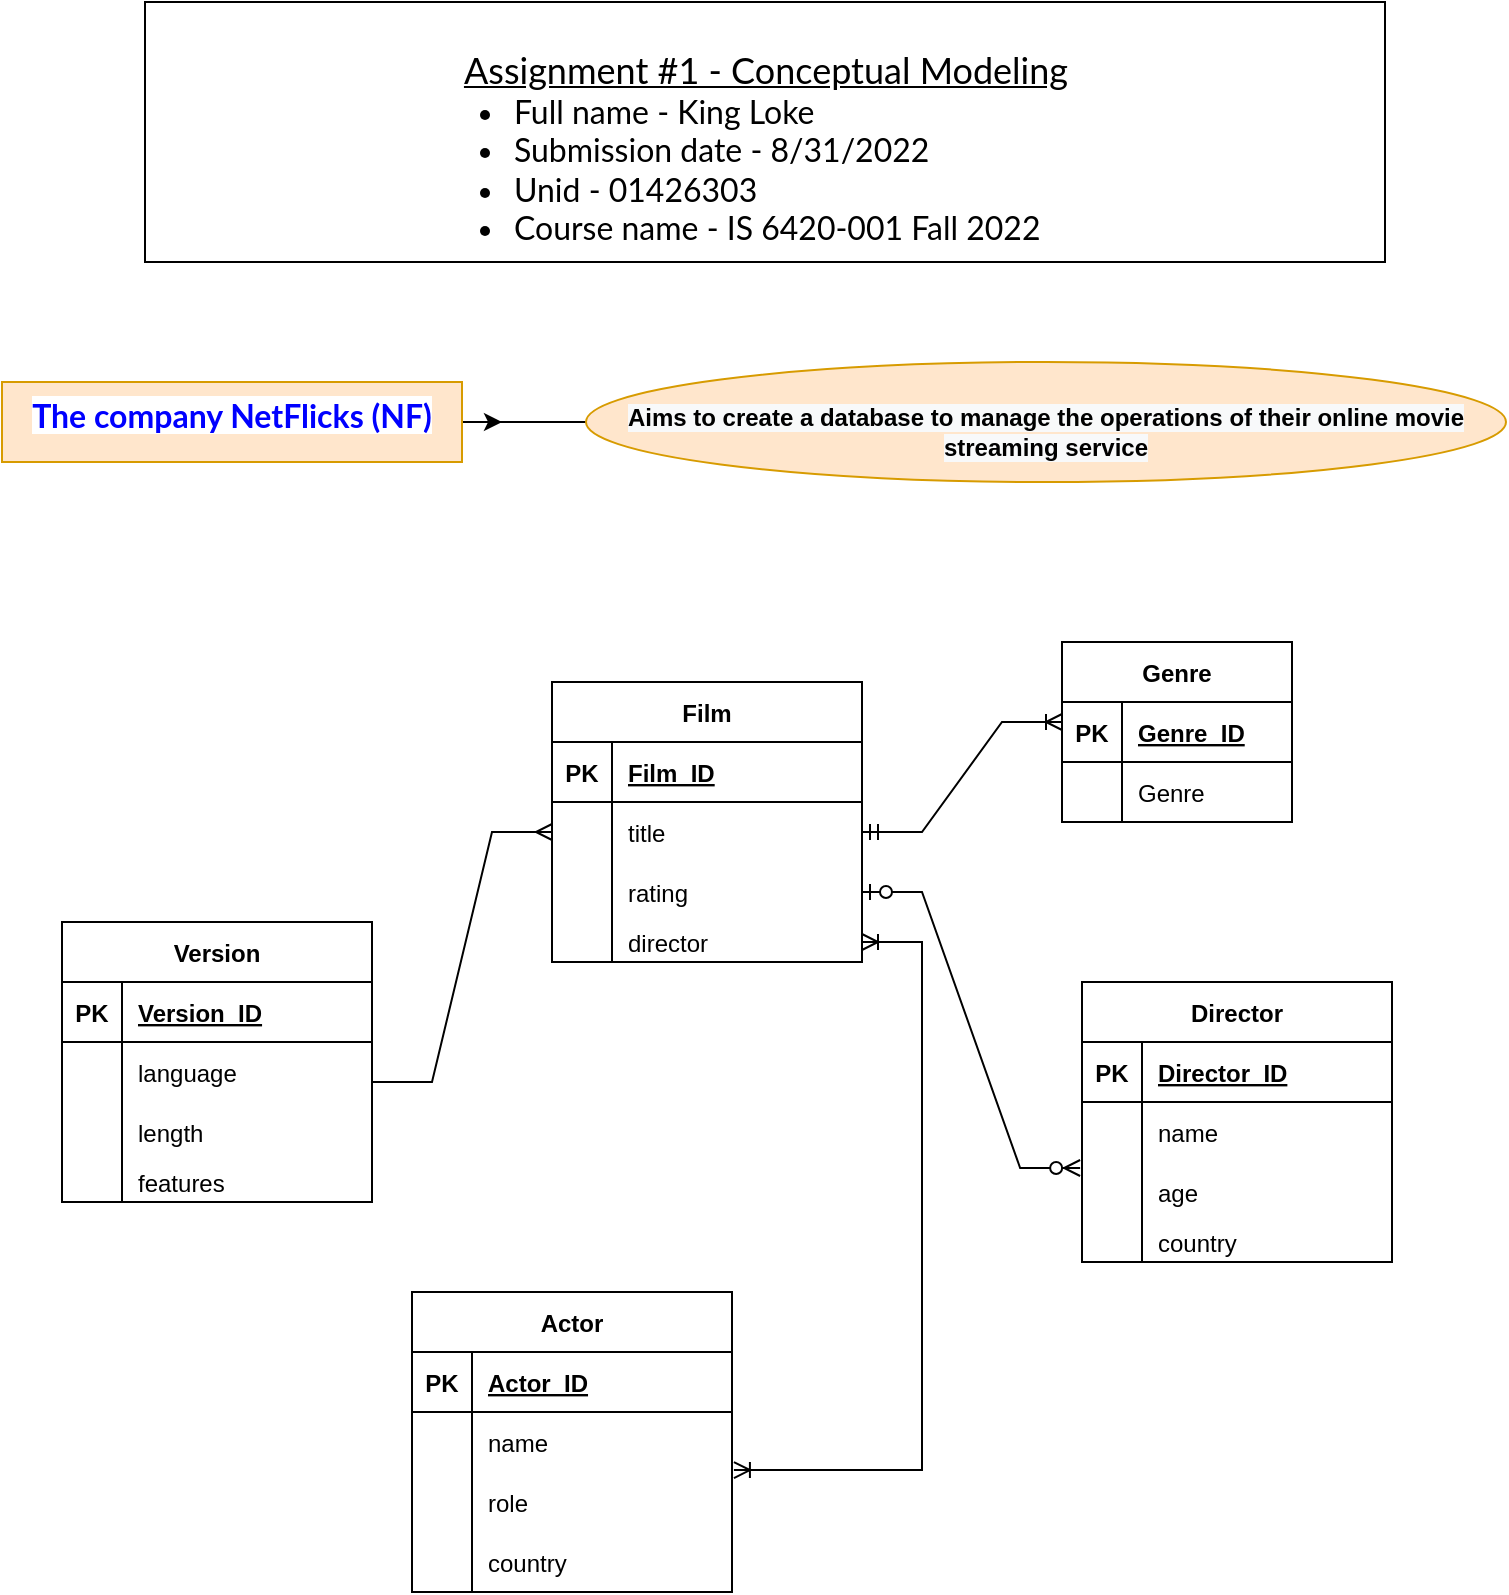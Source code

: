 <mxfile version="20.2.7" type="github">
  <diagram id="nLGwyhCtDAyRvd3ZR90I" name="Page-1">
    <mxGraphModel dx="1689" dy="831" grid="1" gridSize="10" guides="1" tooltips="1" connect="1" arrows="1" fold="1" page="1" pageScale="1" pageWidth="850" pageHeight="1100" math="0" shadow="0">
      <root>
        <mxCell id="0" />
        <mxCell id="1" parent="0" />
        <mxCell id="YkZ0qXxGM3phLDCoXLKF-1" value="Actor" style="shape=table;startSize=30;container=1;collapsible=1;childLayout=tableLayout;fixedRows=1;rowLines=0;fontStyle=1;align=center;resizeLast=1;" vertex="1" parent="1">
          <mxGeometry x="254" y="725" width="160" height="150" as="geometry" />
        </mxCell>
        <mxCell id="YkZ0qXxGM3phLDCoXLKF-2" value="" style="shape=tableRow;horizontal=0;startSize=0;swimlaneHead=0;swimlaneBody=0;fillColor=none;collapsible=0;dropTarget=0;points=[[0,0.5],[1,0.5]];portConstraint=eastwest;top=0;left=0;right=0;bottom=1;" vertex="1" parent="YkZ0qXxGM3phLDCoXLKF-1">
          <mxGeometry y="30" width="160" height="30" as="geometry" />
        </mxCell>
        <mxCell id="YkZ0qXxGM3phLDCoXLKF-3" value="PK" style="shape=partialRectangle;connectable=0;fillColor=none;top=0;left=0;bottom=0;right=0;fontStyle=1;overflow=hidden;" vertex="1" parent="YkZ0qXxGM3phLDCoXLKF-2">
          <mxGeometry width="30" height="30" as="geometry">
            <mxRectangle width="30" height="30" as="alternateBounds" />
          </mxGeometry>
        </mxCell>
        <mxCell id="YkZ0qXxGM3phLDCoXLKF-4" value="Actor_ID" style="shape=partialRectangle;connectable=0;fillColor=none;top=0;left=0;bottom=0;right=0;align=left;spacingLeft=6;fontStyle=5;overflow=hidden;" vertex="1" parent="YkZ0qXxGM3phLDCoXLKF-2">
          <mxGeometry x="30" width="130" height="30" as="geometry">
            <mxRectangle width="130" height="30" as="alternateBounds" />
          </mxGeometry>
        </mxCell>
        <mxCell id="YkZ0qXxGM3phLDCoXLKF-5" value="" style="shape=tableRow;horizontal=0;startSize=0;swimlaneHead=0;swimlaneBody=0;fillColor=none;collapsible=0;dropTarget=0;points=[[0,0.5],[1,0.5]];portConstraint=eastwest;top=0;left=0;right=0;bottom=0;" vertex="1" parent="YkZ0qXxGM3phLDCoXLKF-1">
          <mxGeometry y="60" width="160" height="30" as="geometry" />
        </mxCell>
        <mxCell id="YkZ0qXxGM3phLDCoXLKF-6" value="" style="shape=partialRectangle;connectable=0;fillColor=none;top=0;left=0;bottom=0;right=0;editable=1;overflow=hidden;" vertex="1" parent="YkZ0qXxGM3phLDCoXLKF-5">
          <mxGeometry width="30" height="30" as="geometry">
            <mxRectangle width="30" height="30" as="alternateBounds" />
          </mxGeometry>
        </mxCell>
        <mxCell id="YkZ0qXxGM3phLDCoXLKF-7" value="name" style="shape=partialRectangle;connectable=0;fillColor=none;top=0;left=0;bottom=0;right=0;align=left;spacingLeft=6;overflow=hidden;" vertex="1" parent="YkZ0qXxGM3phLDCoXLKF-5">
          <mxGeometry x="30" width="130" height="30" as="geometry">
            <mxRectangle width="130" height="30" as="alternateBounds" />
          </mxGeometry>
        </mxCell>
        <mxCell id="YkZ0qXxGM3phLDCoXLKF-8" value="" style="shape=tableRow;horizontal=0;startSize=0;swimlaneHead=0;swimlaneBody=0;fillColor=none;collapsible=0;dropTarget=0;points=[[0,0.5],[1,0.5]];portConstraint=eastwest;top=0;left=0;right=0;bottom=0;" vertex="1" parent="YkZ0qXxGM3phLDCoXLKF-1">
          <mxGeometry y="90" width="160" height="30" as="geometry" />
        </mxCell>
        <mxCell id="YkZ0qXxGM3phLDCoXLKF-9" value="" style="shape=partialRectangle;connectable=0;fillColor=none;top=0;left=0;bottom=0;right=0;editable=1;overflow=hidden;" vertex="1" parent="YkZ0qXxGM3phLDCoXLKF-8">
          <mxGeometry width="30" height="30" as="geometry">
            <mxRectangle width="30" height="30" as="alternateBounds" />
          </mxGeometry>
        </mxCell>
        <mxCell id="YkZ0qXxGM3phLDCoXLKF-10" value="role" style="shape=partialRectangle;connectable=0;fillColor=none;top=0;left=0;bottom=0;right=0;align=left;spacingLeft=6;overflow=hidden;" vertex="1" parent="YkZ0qXxGM3phLDCoXLKF-8">
          <mxGeometry x="30" width="130" height="30" as="geometry">
            <mxRectangle width="130" height="30" as="alternateBounds" />
          </mxGeometry>
        </mxCell>
        <mxCell id="YkZ0qXxGM3phLDCoXLKF-11" value="" style="shape=tableRow;horizontal=0;startSize=0;swimlaneHead=0;swimlaneBody=0;fillColor=none;collapsible=0;dropTarget=0;points=[[0,0.5],[1,0.5]];portConstraint=eastwest;top=0;left=0;right=0;bottom=0;" vertex="1" parent="YkZ0qXxGM3phLDCoXLKF-1">
          <mxGeometry y="120" width="160" height="30" as="geometry" />
        </mxCell>
        <mxCell id="YkZ0qXxGM3phLDCoXLKF-12" value="" style="shape=partialRectangle;connectable=0;fillColor=none;top=0;left=0;bottom=0;right=0;editable=1;overflow=hidden;" vertex="1" parent="YkZ0qXxGM3phLDCoXLKF-11">
          <mxGeometry width="30" height="30" as="geometry">
            <mxRectangle width="30" height="30" as="alternateBounds" />
          </mxGeometry>
        </mxCell>
        <mxCell id="YkZ0qXxGM3phLDCoXLKF-13" value="country" style="shape=partialRectangle;connectable=0;fillColor=none;top=0;left=0;bottom=0;right=0;align=left;spacingLeft=6;overflow=hidden;" vertex="1" parent="YkZ0qXxGM3phLDCoXLKF-11">
          <mxGeometry x="30" width="130" height="30" as="geometry">
            <mxRectangle width="130" height="30" as="alternateBounds" />
          </mxGeometry>
        </mxCell>
        <mxCell id="YkZ0qXxGM3phLDCoXLKF-16" value="" style="edgeStyle=orthogonalEdgeStyle;rounded=0;orthogonalLoop=1;jettySize=auto;html=1;" edge="1" parent="1" source="YkZ0qXxGM3phLDCoXLKF-14">
          <mxGeometry relative="1" as="geometry">
            <mxPoint x="299" y="290" as="targetPoint" />
          </mxGeometry>
        </mxCell>
        <mxCell id="YkZ0qXxGM3phLDCoXLKF-18" value="" style="edgeStyle=orthogonalEdgeStyle;rounded=0;orthogonalLoop=1;jettySize=auto;html=1;" edge="1" parent="1" source="YkZ0qXxGM3phLDCoXLKF-14">
          <mxGeometry relative="1" as="geometry">
            <mxPoint x="359" y="290" as="targetPoint" />
            <Array as="points">
              <mxPoint x="329" y="290" />
              <mxPoint x="329" y="290" />
            </Array>
          </mxGeometry>
        </mxCell>
        <mxCell id="YkZ0qXxGM3phLDCoXLKF-14" value="&lt;span style=&quot;font-family: &amp;quot;Lato Extended&amp;quot;, Lato, &amp;quot;Helvetica Neue&amp;quot;, Helvetica, Arial, sans-serif; font-size: 16px; font-style: normal; font-variant-ligatures: normal; font-variant-caps: normal; letter-spacing: normal; orphans: 2; text-indent: 0px; text-transform: none; widows: 2; word-spacing: 0px; -webkit-text-stroke-width: 0px; background-color: rgb(255, 255, 255); text-decoration-thickness: initial; text-decoration-style: initial; text-decoration-color: initial; float: none; display: inline !important;&quot;&gt;The company&amp;nbsp;&lt;/span&gt;&lt;span style=&quot;font-family: &amp;quot;Lato Extended&amp;quot;, Lato, &amp;quot;Helvetica Neue&amp;quot;, Helvetica, Arial, sans-serif; font-size: 16px; background-color: rgb(255, 255, 255);&quot;&gt;NetFlicks (NF)&lt;/span&gt;" style="text;whiteSpace=wrap;html=1;fillColor=#ffe6cc;strokeColor=#d79b00;align=center;fontStyle=1;fontColor=#0000FF;" vertex="1" parent="1">
          <mxGeometry x="49" y="270" width="230" height="40" as="geometry" />
        </mxCell>
        <mxCell id="YkZ0qXxGM3phLDCoXLKF-17" value="&#xa;&lt;span style=&quot;color: rgb(0, 0, 0); font-family: Helvetica; font-size: 12px; font-style: normal; font-variant-ligatures: normal; font-variant-caps: normal; letter-spacing: normal; orphans: 2; text-indent: 0px; text-transform: none; widows: 2; word-spacing: 0px; -webkit-text-stroke-width: 0px; background-color: rgb(248, 249, 250); text-decoration-thickness: initial; text-decoration-style: initial; text-decoration-color: initial; float: none; display: inline !important;&quot;&gt;Aims to create a database to manage the operations of their online movie streaming service&lt;/span&gt;&#xa;&#xa;" style="ellipse;whiteSpace=wrap;html=1;align=center;verticalAlign=top;fillColor=#ffe6cc;strokeColor=#d79b00;gradientColor=none;fontStyle=1" vertex="1" parent="1">
          <mxGeometry x="341" y="260" width="460" height="60" as="geometry" />
        </mxCell>
        <mxCell id="YkZ0qXxGM3phLDCoXLKF-59" value="Film" style="shape=table;startSize=30;container=1;collapsible=1;childLayout=tableLayout;fixedRows=1;rowLines=0;fontStyle=1;align=center;resizeLast=1;" vertex="1" parent="1">
          <mxGeometry x="324" y="420" width="155" height="140" as="geometry" />
        </mxCell>
        <mxCell id="YkZ0qXxGM3phLDCoXLKF-60" value="" style="shape=tableRow;horizontal=0;startSize=0;swimlaneHead=0;swimlaneBody=0;fillColor=none;collapsible=0;dropTarget=0;points=[[0,0.5],[1,0.5]];portConstraint=eastwest;top=0;left=0;right=0;bottom=1;" vertex="1" parent="YkZ0qXxGM3phLDCoXLKF-59">
          <mxGeometry y="30" width="155" height="30" as="geometry" />
        </mxCell>
        <mxCell id="YkZ0qXxGM3phLDCoXLKF-61" value="PK" style="shape=partialRectangle;connectable=0;fillColor=none;top=0;left=0;bottom=0;right=0;fontStyle=1;overflow=hidden;" vertex="1" parent="YkZ0qXxGM3phLDCoXLKF-60">
          <mxGeometry width="30" height="30" as="geometry">
            <mxRectangle width="30" height="30" as="alternateBounds" />
          </mxGeometry>
        </mxCell>
        <mxCell id="YkZ0qXxGM3phLDCoXLKF-62" value="Film_ID" style="shape=partialRectangle;connectable=0;fillColor=none;top=0;left=0;bottom=0;right=0;align=left;spacingLeft=6;fontStyle=5;overflow=hidden;" vertex="1" parent="YkZ0qXxGM3phLDCoXLKF-60">
          <mxGeometry x="30" width="125" height="30" as="geometry">
            <mxRectangle width="125" height="30" as="alternateBounds" />
          </mxGeometry>
        </mxCell>
        <mxCell id="YkZ0qXxGM3phLDCoXLKF-63" value="" style="shape=tableRow;horizontal=0;startSize=0;swimlaneHead=0;swimlaneBody=0;fillColor=none;collapsible=0;dropTarget=0;points=[[0,0.5],[1,0.5]];portConstraint=eastwest;top=0;left=0;right=0;bottom=0;" vertex="1" parent="YkZ0qXxGM3phLDCoXLKF-59">
          <mxGeometry y="60" width="155" height="30" as="geometry" />
        </mxCell>
        <mxCell id="YkZ0qXxGM3phLDCoXLKF-64" value="" style="shape=partialRectangle;connectable=0;fillColor=none;top=0;left=0;bottom=0;right=0;editable=1;overflow=hidden;" vertex="1" parent="YkZ0qXxGM3phLDCoXLKF-63">
          <mxGeometry width="30" height="30" as="geometry">
            <mxRectangle width="30" height="30" as="alternateBounds" />
          </mxGeometry>
        </mxCell>
        <mxCell id="YkZ0qXxGM3phLDCoXLKF-65" value="title" style="shape=partialRectangle;connectable=0;fillColor=none;top=0;left=0;bottom=0;right=0;align=left;spacingLeft=6;overflow=hidden;" vertex="1" parent="YkZ0qXxGM3phLDCoXLKF-63">
          <mxGeometry x="30" width="125" height="30" as="geometry">
            <mxRectangle width="125" height="30" as="alternateBounds" />
          </mxGeometry>
        </mxCell>
        <mxCell id="YkZ0qXxGM3phLDCoXLKF-66" value="" style="shape=tableRow;horizontal=0;startSize=0;swimlaneHead=0;swimlaneBody=0;fillColor=none;collapsible=0;dropTarget=0;points=[[0,0.5],[1,0.5]];portConstraint=eastwest;top=0;left=0;right=0;bottom=0;" vertex="1" parent="YkZ0qXxGM3phLDCoXLKF-59">
          <mxGeometry y="90" width="155" height="30" as="geometry" />
        </mxCell>
        <mxCell id="YkZ0qXxGM3phLDCoXLKF-67" value="" style="shape=partialRectangle;connectable=0;fillColor=none;top=0;left=0;bottom=0;right=0;editable=1;overflow=hidden;" vertex="1" parent="YkZ0qXxGM3phLDCoXLKF-66">
          <mxGeometry width="30" height="30" as="geometry">
            <mxRectangle width="30" height="30" as="alternateBounds" />
          </mxGeometry>
        </mxCell>
        <mxCell id="YkZ0qXxGM3phLDCoXLKF-68" value="rating" style="shape=partialRectangle;connectable=0;fillColor=none;top=0;left=0;bottom=0;right=0;align=left;spacingLeft=6;overflow=hidden;" vertex="1" parent="YkZ0qXxGM3phLDCoXLKF-66">
          <mxGeometry x="30" width="125" height="30" as="geometry">
            <mxRectangle width="125" height="30" as="alternateBounds" />
          </mxGeometry>
        </mxCell>
        <mxCell id="YkZ0qXxGM3phLDCoXLKF-69" value="" style="shape=tableRow;horizontal=0;startSize=0;swimlaneHead=0;swimlaneBody=0;fillColor=none;collapsible=0;dropTarget=0;points=[[0,0.5],[1,0.5]];portConstraint=eastwest;top=0;left=0;right=0;bottom=0;" vertex="1" parent="YkZ0qXxGM3phLDCoXLKF-59">
          <mxGeometry y="120" width="155" height="20" as="geometry" />
        </mxCell>
        <mxCell id="YkZ0qXxGM3phLDCoXLKF-70" value="" style="shape=partialRectangle;connectable=0;fillColor=none;top=0;left=0;bottom=0;right=0;editable=1;overflow=hidden;" vertex="1" parent="YkZ0qXxGM3phLDCoXLKF-69">
          <mxGeometry width="30" height="20" as="geometry">
            <mxRectangle width="30" height="20" as="alternateBounds" />
          </mxGeometry>
        </mxCell>
        <mxCell id="YkZ0qXxGM3phLDCoXLKF-71" value="director" style="shape=partialRectangle;connectable=0;fillColor=none;top=0;left=0;bottom=0;right=0;align=left;spacingLeft=6;overflow=hidden;" vertex="1" parent="YkZ0qXxGM3phLDCoXLKF-69">
          <mxGeometry x="30" width="125" height="20" as="geometry">
            <mxRectangle width="125" height="20" as="alternateBounds" />
          </mxGeometry>
        </mxCell>
        <mxCell id="YkZ0qXxGM3phLDCoXLKF-91" value="Genre" style="shape=table;startSize=30;container=1;collapsible=1;childLayout=tableLayout;fixedRows=1;rowLines=0;fontStyle=1;align=center;resizeLast=1;" vertex="1" parent="1">
          <mxGeometry x="579" y="400" width="115" height="90" as="geometry" />
        </mxCell>
        <mxCell id="YkZ0qXxGM3phLDCoXLKF-92" value="" style="shape=tableRow;horizontal=0;startSize=0;swimlaneHead=0;swimlaneBody=0;fillColor=none;collapsible=0;dropTarget=0;points=[[0,0.5],[1,0.5]];portConstraint=eastwest;top=0;left=0;right=0;bottom=1;" vertex="1" parent="YkZ0qXxGM3phLDCoXLKF-91">
          <mxGeometry y="30" width="115" height="30" as="geometry" />
        </mxCell>
        <mxCell id="YkZ0qXxGM3phLDCoXLKF-93" value="PK" style="shape=partialRectangle;connectable=0;fillColor=none;top=0;left=0;bottom=0;right=0;fontStyle=1;overflow=hidden;" vertex="1" parent="YkZ0qXxGM3phLDCoXLKF-92">
          <mxGeometry width="30" height="30" as="geometry">
            <mxRectangle width="30" height="30" as="alternateBounds" />
          </mxGeometry>
        </mxCell>
        <mxCell id="YkZ0qXxGM3phLDCoXLKF-94" value="Genre_ID" style="shape=partialRectangle;connectable=0;fillColor=none;top=0;left=0;bottom=0;right=0;align=left;spacingLeft=6;fontStyle=5;overflow=hidden;" vertex="1" parent="YkZ0qXxGM3phLDCoXLKF-92">
          <mxGeometry x="30" width="85" height="30" as="geometry">
            <mxRectangle width="85" height="30" as="alternateBounds" />
          </mxGeometry>
        </mxCell>
        <mxCell id="YkZ0qXxGM3phLDCoXLKF-95" value="" style="shape=tableRow;horizontal=0;startSize=0;swimlaneHead=0;swimlaneBody=0;fillColor=none;collapsible=0;dropTarget=0;points=[[0,0.5],[1,0.5]];portConstraint=eastwest;top=0;left=0;right=0;bottom=0;" vertex="1" parent="YkZ0qXxGM3phLDCoXLKF-91">
          <mxGeometry y="60" width="115" height="30" as="geometry" />
        </mxCell>
        <mxCell id="YkZ0qXxGM3phLDCoXLKF-96" value="" style="shape=partialRectangle;connectable=0;fillColor=none;top=0;left=0;bottom=0;right=0;editable=1;overflow=hidden;" vertex="1" parent="YkZ0qXxGM3phLDCoXLKF-95">
          <mxGeometry width="30" height="30" as="geometry">
            <mxRectangle width="30" height="30" as="alternateBounds" />
          </mxGeometry>
        </mxCell>
        <mxCell id="YkZ0qXxGM3phLDCoXLKF-97" value="Genre" style="shape=partialRectangle;connectable=0;fillColor=none;top=0;left=0;bottom=0;right=0;align=left;spacingLeft=6;overflow=hidden;" vertex="1" parent="YkZ0qXxGM3phLDCoXLKF-95">
          <mxGeometry x="30" width="85" height="30" as="geometry">
            <mxRectangle width="85" height="30" as="alternateBounds" />
          </mxGeometry>
        </mxCell>
        <mxCell id="YkZ0qXxGM3phLDCoXLKF-107" value="" style="edgeStyle=entityRelationEdgeStyle;fontSize=12;html=1;endArrow=ERoneToMany;startArrow=ERmandOne;rounded=0;fontColor=default;exitX=1;exitY=0.5;exitDx=0;exitDy=0;" edge="1" parent="1" source="YkZ0qXxGM3phLDCoXLKF-63">
          <mxGeometry width="100" height="100" relative="1" as="geometry">
            <mxPoint x="479" y="540" as="sourcePoint" />
            <mxPoint x="579" y="440" as="targetPoint" />
          </mxGeometry>
        </mxCell>
        <mxCell id="YkZ0qXxGM3phLDCoXLKF-126" value="Version" style="shape=table;startSize=30;container=1;collapsible=1;childLayout=tableLayout;fixedRows=1;rowLines=0;fontStyle=1;align=center;resizeLast=1;" vertex="1" parent="1">
          <mxGeometry x="79" y="540" width="155" height="140" as="geometry" />
        </mxCell>
        <mxCell id="YkZ0qXxGM3phLDCoXLKF-127" value="" style="shape=tableRow;horizontal=0;startSize=0;swimlaneHead=0;swimlaneBody=0;fillColor=none;collapsible=0;dropTarget=0;points=[[0,0.5],[1,0.5]];portConstraint=eastwest;top=0;left=0;right=0;bottom=1;" vertex="1" parent="YkZ0qXxGM3phLDCoXLKF-126">
          <mxGeometry y="30" width="155" height="30" as="geometry" />
        </mxCell>
        <mxCell id="YkZ0qXxGM3phLDCoXLKF-128" value="PK" style="shape=partialRectangle;connectable=0;fillColor=none;top=0;left=0;bottom=0;right=0;fontStyle=1;overflow=hidden;" vertex="1" parent="YkZ0qXxGM3phLDCoXLKF-127">
          <mxGeometry width="30" height="30" as="geometry">
            <mxRectangle width="30" height="30" as="alternateBounds" />
          </mxGeometry>
        </mxCell>
        <mxCell id="YkZ0qXxGM3phLDCoXLKF-129" value="Version_ID" style="shape=partialRectangle;connectable=0;fillColor=none;top=0;left=0;bottom=0;right=0;align=left;spacingLeft=6;fontStyle=5;overflow=hidden;" vertex="1" parent="YkZ0qXxGM3phLDCoXLKF-127">
          <mxGeometry x="30" width="125" height="30" as="geometry">
            <mxRectangle width="125" height="30" as="alternateBounds" />
          </mxGeometry>
        </mxCell>
        <mxCell id="YkZ0qXxGM3phLDCoXLKF-130" value="" style="shape=tableRow;horizontal=0;startSize=0;swimlaneHead=0;swimlaneBody=0;fillColor=none;collapsible=0;dropTarget=0;points=[[0,0.5],[1,0.5]];portConstraint=eastwest;top=0;left=0;right=0;bottom=0;" vertex="1" parent="YkZ0qXxGM3phLDCoXLKF-126">
          <mxGeometry y="60" width="155" height="30" as="geometry" />
        </mxCell>
        <mxCell id="YkZ0qXxGM3phLDCoXLKF-131" value="" style="shape=partialRectangle;connectable=0;fillColor=none;top=0;left=0;bottom=0;right=0;editable=1;overflow=hidden;" vertex="1" parent="YkZ0qXxGM3phLDCoXLKF-130">
          <mxGeometry width="30" height="30" as="geometry">
            <mxRectangle width="30" height="30" as="alternateBounds" />
          </mxGeometry>
        </mxCell>
        <mxCell id="YkZ0qXxGM3phLDCoXLKF-132" value="language" style="shape=partialRectangle;connectable=0;fillColor=none;top=0;left=0;bottom=0;right=0;align=left;spacingLeft=6;overflow=hidden;" vertex="1" parent="YkZ0qXxGM3phLDCoXLKF-130">
          <mxGeometry x="30" width="125" height="30" as="geometry">
            <mxRectangle width="125" height="30" as="alternateBounds" />
          </mxGeometry>
        </mxCell>
        <mxCell id="YkZ0qXxGM3phLDCoXLKF-133" value="" style="shape=tableRow;horizontal=0;startSize=0;swimlaneHead=0;swimlaneBody=0;fillColor=none;collapsible=0;dropTarget=0;points=[[0,0.5],[1,0.5]];portConstraint=eastwest;top=0;left=0;right=0;bottom=0;" vertex="1" parent="YkZ0qXxGM3phLDCoXLKF-126">
          <mxGeometry y="90" width="155" height="30" as="geometry" />
        </mxCell>
        <mxCell id="YkZ0qXxGM3phLDCoXLKF-134" value="" style="shape=partialRectangle;connectable=0;fillColor=none;top=0;left=0;bottom=0;right=0;editable=1;overflow=hidden;" vertex="1" parent="YkZ0qXxGM3phLDCoXLKF-133">
          <mxGeometry width="30" height="30" as="geometry">
            <mxRectangle width="30" height="30" as="alternateBounds" />
          </mxGeometry>
        </mxCell>
        <mxCell id="YkZ0qXxGM3phLDCoXLKF-135" value="length" style="shape=partialRectangle;connectable=0;fillColor=none;top=0;left=0;bottom=0;right=0;align=left;spacingLeft=6;overflow=hidden;" vertex="1" parent="YkZ0qXxGM3phLDCoXLKF-133">
          <mxGeometry x="30" width="125" height="30" as="geometry">
            <mxRectangle width="125" height="30" as="alternateBounds" />
          </mxGeometry>
        </mxCell>
        <mxCell id="YkZ0qXxGM3phLDCoXLKF-136" value="" style="shape=tableRow;horizontal=0;startSize=0;swimlaneHead=0;swimlaneBody=0;fillColor=none;collapsible=0;dropTarget=0;points=[[0,0.5],[1,0.5]];portConstraint=eastwest;top=0;left=0;right=0;bottom=0;" vertex="1" parent="YkZ0qXxGM3phLDCoXLKF-126">
          <mxGeometry y="120" width="155" height="20" as="geometry" />
        </mxCell>
        <mxCell id="YkZ0qXxGM3phLDCoXLKF-137" value="" style="shape=partialRectangle;connectable=0;fillColor=none;top=0;left=0;bottom=0;right=0;editable=1;overflow=hidden;" vertex="1" parent="YkZ0qXxGM3phLDCoXLKF-136">
          <mxGeometry width="30" height="20" as="geometry">
            <mxRectangle width="30" height="20" as="alternateBounds" />
          </mxGeometry>
        </mxCell>
        <mxCell id="YkZ0qXxGM3phLDCoXLKF-138" value="features" style="shape=partialRectangle;connectable=0;fillColor=none;top=0;left=0;bottom=0;right=0;align=left;spacingLeft=6;overflow=hidden;" vertex="1" parent="YkZ0qXxGM3phLDCoXLKF-136">
          <mxGeometry x="30" width="125" height="20" as="geometry">
            <mxRectangle width="125" height="20" as="alternateBounds" />
          </mxGeometry>
        </mxCell>
        <mxCell id="YkZ0qXxGM3phLDCoXLKF-139" value="Director" style="shape=table;startSize=30;container=1;collapsible=1;childLayout=tableLayout;fixedRows=1;rowLines=0;fontStyle=1;align=center;resizeLast=1;" vertex="1" parent="1">
          <mxGeometry x="589" y="570" width="155" height="140" as="geometry" />
        </mxCell>
        <mxCell id="YkZ0qXxGM3phLDCoXLKF-140" value="" style="shape=tableRow;horizontal=0;startSize=0;swimlaneHead=0;swimlaneBody=0;fillColor=none;collapsible=0;dropTarget=0;points=[[0,0.5],[1,0.5]];portConstraint=eastwest;top=0;left=0;right=0;bottom=1;" vertex="1" parent="YkZ0qXxGM3phLDCoXLKF-139">
          <mxGeometry y="30" width="155" height="30" as="geometry" />
        </mxCell>
        <mxCell id="YkZ0qXxGM3phLDCoXLKF-141" value="PK" style="shape=partialRectangle;connectable=0;fillColor=none;top=0;left=0;bottom=0;right=0;fontStyle=1;overflow=hidden;" vertex="1" parent="YkZ0qXxGM3phLDCoXLKF-140">
          <mxGeometry width="30" height="30" as="geometry">
            <mxRectangle width="30" height="30" as="alternateBounds" />
          </mxGeometry>
        </mxCell>
        <mxCell id="YkZ0qXxGM3phLDCoXLKF-142" value="Director_ID" style="shape=partialRectangle;connectable=0;fillColor=none;top=0;left=0;bottom=0;right=0;align=left;spacingLeft=6;fontStyle=5;overflow=hidden;" vertex="1" parent="YkZ0qXxGM3phLDCoXLKF-140">
          <mxGeometry x="30" width="125" height="30" as="geometry">
            <mxRectangle width="125" height="30" as="alternateBounds" />
          </mxGeometry>
        </mxCell>
        <mxCell id="YkZ0qXxGM3phLDCoXLKF-143" value="" style="shape=tableRow;horizontal=0;startSize=0;swimlaneHead=0;swimlaneBody=0;fillColor=none;collapsible=0;dropTarget=0;points=[[0,0.5],[1,0.5]];portConstraint=eastwest;top=0;left=0;right=0;bottom=0;" vertex="1" parent="YkZ0qXxGM3phLDCoXLKF-139">
          <mxGeometry y="60" width="155" height="30" as="geometry" />
        </mxCell>
        <mxCell id="YkZ0qXxGM3phLDCoXLKF-144" value="" style="shape=partialRectangle;connectable=0;fillColor=none;top=0;left=0;bottom=0;right=0;editable=1;overflow=hidden;" vertex="1" parent="YkZ0qXxGM3phLDCoXLKF-143">
          <mxGeometry width="30" height="30" as="geometry">
            <mxRectangle width="30" height="30" as="alternateBounds" />
          </mxGeometry>
        </mxCell>
        <mxCell id="YkZ0qXxGM3phLDCoXLKF-145" value="name " style="shape=partialRectangle;connectable=0;fillColor=none;top=0;left=0;bottom=0;right=0;align=left;spacingLeft=6;overflow=hidden;" vertex="1" parent="YkZ0qXxGM3phLDCoXLKF-143">
          <mxGeometry x="30" width="125" height="30" as="geometry">
            <mxRectangle width="125" height="30" as="alternateBounds" />
          </mxGeometry>
        </mxCell>
        <mxCell id="YkZ0qXxGM3phLDCoXLKF-146" value="" style="shape=tableRow;horizontal=0;startSize=0;swimlaneHead=0;swimlaneBody=0;fillColor=none;collapsible=0;dropTarget=0;points=[[0,0.5],[1,0.5]];portConstraint=eastwest;top=0;left=0;right=0;bottom=0;" vertex="1" parent="YkZ0qXxGM3phLDCoXLKF-139">
          <mxGeometry y="90" width="155" height="30" as="geometry" />
        </mxCell>
        <mxCell id="YkZ0qXxGM3phLDCoXLKF-147" value="" style="shape=partialRectangle;connectable=0;fillColor=none;top=0;left=0;bottom=0;right=0;editable=1;overflow=hidden;" vertex="1" parent="YkZ0qXxGM3phLDCoXLKF-146">
          <mxGeometry width="30" height="30" as="geometry">
            <mxRectangle width="30" height="30" as="alternateBounds" />
          </mxGeometry>
        </mxCell>
        <mxCell id="YkZ0qXxGM3phLDCoXLKF-148" value="age" style="shape=partialRectangle;connectable=0;fillColor=none;top=0;left=0;bottom=0;right=0;align=left;spacingLeft=6;overflow=hidden;" vertex="1" parent="YkZ0qXxGM3phLDCoXLKF-146">
          <mxGeometry x="30" width="125" height="30" as="geometry">
            <mxRectangle width="125" height="30" as="alternateBounds" />
          </mxGeometry>
        </mxCell>
        <mxCell id="YkZ0qXxGM3phLDCoXLKF-149" value="" style="shape=tableRow;horizontal=0;startSize=0;swimlaneHead=0;swimlaneBody=0;fillColor=none;collapsible=0;dropTarget=0;points=[[0,0.5],[1,0.5]];portConstraint=eastwest;top=0;left=0;right=0;bottom=0;" vertex="1" parent="YkZ0qXxGM3phLDCoXLKF-139">
          <mxGeometry y="120" width="155" height="20" as="geometry" />
        </mxCell>
        <mxCell id="YkZ0qXxGM3phLDCoXLKF-150" value="" style="shape=partialRectangle;connectable=0;fillColor=none;top=0;left=0;bottom=0;right=0;editable=1;overflow=hidden;" vertex="1" parent="YkZ0qXxGM3phLDCoXLKF-149">
          <mxGeometry width="30" height="20" as="geometry">
            <mxRectangle width="30" height="20" as="alternateBounds" />
          </mxGeometry>
        </mxCell>
        <mxCell id="YkZ0qXxGM3phLDCoXLKF-151" value="country" style="shape=partialRectangle;connectable=0;fillColor=none;top=0;left=0;bottom=0;right=0;align=left;spacingLeft=6;overflow=hidden;" vertex="1" parent="YkZ0qXxGM3phLDCoXLKF-149">
          <mxGeometry x="30" width="125" height="20" as="geometry">
            <mxRectangle width="125" height="20" as="alternateBounds" />
          </mxGeometry>
        </mxCell>
        <mxCell id="YkZ0qXxGM3phLDCoXLKF-152" value="" style="edgeStyle=entityRelationEdgeStyle;fontSize=12;html=1;endArrow=ERzeroToMany;startArrow=ERzeroToOne;rounded=0;fontColor=default;entryX=-0.006;entryY=0.1;entryDx=0;entryDy=0;entryPerimeter=0;exitX=1;exitY=0.5;exitDx=0;exitDy=0;" edge="1" parent="1" source="YkZ0qXxGM3phLDCoXLKF-66" target="YkZ0qXxGM3phLDCoXLKF-146">
          <mxGeometry width="100" height="100" relative="1" as="geometry">
            <mxPoint x="409" y="562" as="sourcePoint" />
            <mxPoint x="489" y="590" as="targetPoint" />
          </mxGeometry>
        </mxCell>
        <mxCell id="YkZ0qXxGM3phLDCoXLKF-153" value="" style="edgeStyle=entityRelationEdgeStyle;fontSize=12;html=1;endArrow=ERoneToMany;startArrow=ERoneToMany;rounded=0;fontColor=default;exitX=1.006;exitY=-0.033;exitDx=0;exitDy=0;exitPerimeter=0;" edge="1" parent="1" source="YkZ0qXxGM3phLDCoXLKF-8" target="YkZ0qXxGM3phLDCoXLKF-69">
          <mxGeometry width="100" height="100" relative="1" as="geometry">
            <mxPoint x="409" y="810" as="sourcePoint" />
            <mxPoint x="429" y="610" as="targetPoint" />
          </mxGeometry>
        </mxCell>
        <mxCell id="YkZ0qXxGM3phLDCoXLKF-155" value="" style="edgeStyle=entityRelationEdgeStyle;fontSize=12;html=1;endArrow=ERmany;rounded=0;fontColor=default;" edge="1" parent="1" target="YkZ0qXxGM3phLDCoXLKF-63">
          <mxGeometry width="100" height="100" relative="1" as="geometry">
            <mxPoint x="234" y="620" as="sourcePoint" />
            <mxPoint x="334" y="520" as="targetPoint" />
          </mxGeometry>
        </mxCell>
        <mxCell id="YkZ0qXxGM3phLDCoXLKF-157" value="&lt;br&gt;&lt;a style=&quot;color: var(--ic-brand-font-color-dark); text-decoration: underline; font-family: &amp;quot;Lato Extended&amp;quot;, Lato, &amp;quot;Helvetica Neue&amp;quot;, Helvetica, Arial, sans-serif; font-size: 18px; font-style: normal; font-variant-ligatures: normal; font-variant-caps: normal; font-weight: 400; letter-spacing: normal; orphans: 2; text-align: left; text-indent: 0px; text-transform: none; widows: 2; word-spacing: 0px; -webkit-text-stroke-width: 0px; background-color: rgb(255, 255, 255);&quot; href=&quot;https://utah.instructure.com/courses/801380/assignments/11192989&quot;&gt;&lt;span style=&quot;overflow: hidden; text-overflow: ellipsis; line-height: inherit; max-width: 280px;&quot; class=&quot;ellipsible ellipsis&quot;&gt;Assignment #1 - Conceptual Modeling&lt;/span&gt;&lt;/a&gt;&lt;br&gt;&lt;div style=&quot;text-align: left;&quot;&gt;&lt;ul style=&quot;padding: 0px; margin: 0px 0px 0px 25px; box-sizing: border-box; font-family: &amp;quot;Lato Extended&amp;quot;, Lato, &amp;quot;Helvetica Neue&amp;quot;, Helvetica, Arial, sans-serif; font-size: 16px; background-color: rgb(255, 255, 255);&quot;&gt;&lt;li style=&quot;box-sizing: border-box;&quot;&gt;Full name - King Loke&lt;/li&gt;&lt;li style=&quot;box-sizing: border-box;&quot;&gt;Submission date - 8/31/2022&lt;/li&gt;&lt;li style=&quot;box-sizing: border-box;&quot;&gt;Unid - 01426303&lt;/li&gt;&lt;li style=&quot;box-sizing: border-box;&quot;&gt;Course name -&amp;nbsp;IS 6420-001 Fall 2022&lt;/li&gt;&lt;/ul&gt;&lt;/div&gt;" style="rounded=0;whiteSpace=wrap;html=1;fontColor=default;" vertex="1" parent="1">
          <mxGeometry x="120.5" y="80" width="620" height="130" as="geometry" />
        </mxCell>
      </root>
    </mxGraphModel>
  </diagram>
</mxfile>

